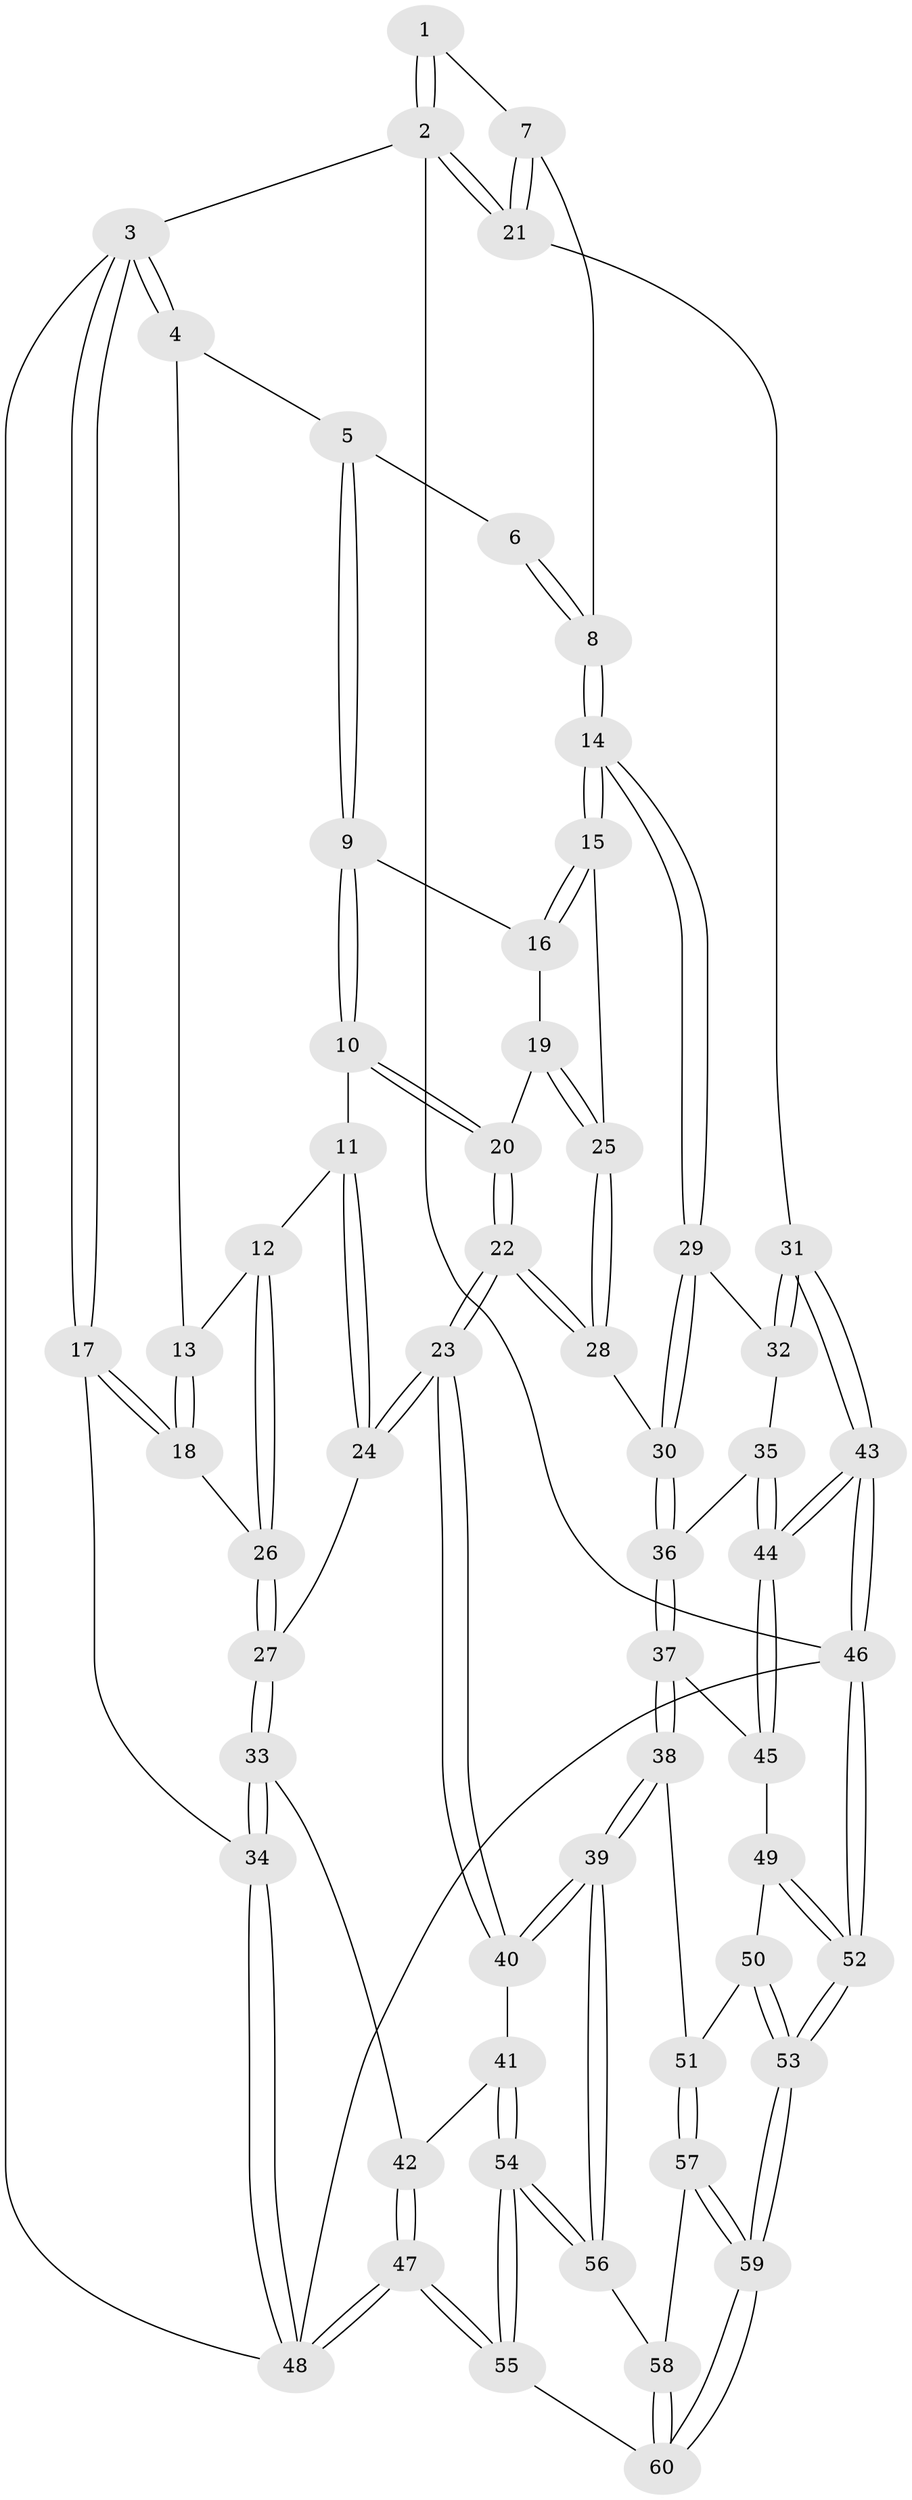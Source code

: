 // coarse degree distribution, {4: 0.5263157894736842, 3: 0.2631578947368421, 5: 0.15789473684210525, 6: 0.05263157894736842}
// Generated by graph-tools (version 1.1) at 2025/38/03/04/25 23:38:22]
// undirected, 60 vertices, 147 edges
graph export_dot {
  node [color=gray90,style=filled];
  1 [pos="+0.7756261583339135+0"];
  2 [pos="+1+0"];
  3 [pos="+0+0"];
  4 [pos="+0.18532935591069605+0"];
  5 [pos="+0.35054008709572376+0"];
  6 [pos="+0.43358476224306747+0"];
  7 [pos="+0.7823556327364195+0.17618738039337206"];
  8 [pos="+0.69485802144827+0.23408399508559524"];
  9 [pos="+0.35221784146514584+0"];
  10 [pos="+0.26732663512549776+0.2565209377437723"];
  11 [pos="+0.26461020724626005+0.25748616426729276"];
  12 [pos="+0.18175507714180084+0.2684743470473657"];
  13 [pos="+0.1518140689871833+0.06932794011841419"];
  14 [pos="+0.6917027927868131+0.24067603553589043"];
  15 [pos="+0.663676604613269+0.24654641921518242"];
  16 [pos="+0.4430153412485586+0.22959648796020748"];
  17 [pos="+0+0.3086527195986544"];
  18 [pos="+0+0.3067344281237702"];
  19 [pos="+0.3879491765101366+0.28157380921175146"];
  20 [pos="+0.37598470134007755+0.28721284632276817"];
  21 [pos="+1+0.1588834664924484"];
  22 [pos="+0.36019414665971927+0.5161849504270541"];
  23 [pos="+0.3195537080561816+0.5431039333021973"];
  24 [pos="+0.2955533363424866+0.5297845685229544"];
  25 [pos="+0.5001133706850703+0.3820884823475588"];
  26 [pos="+0.10421288966398438+0.32641618190017635"];
  27 [pos="+0.20011245276783235+0.49311974797019725"];
  28 [pos="+0.4631975400587061+0.5015591197486363"];
  29 [pos="+0.702742468300641+0.28777914508152397"];
  30 [pos="+0.5540440534670574+0.5327939178317042"];
  31 [pos="+1+0.53446298978947"];
  32 [pos="+0.8105482663605998+0.45418498958154785"];
  33 [pos="+0+0.6519097899881261"];
  34 [pos="+0+0.6393683586212418"];
  35 [pos="+0.6747668934928963+0.604629812279391"];
  36 [pos="+0.6279397047291895+0.6213511009715412"];
  37 [pos="+0.6033980736160184+0.7045695930198884"];
  38 [pos="+0.5097413931135885+0.7747529029096549"];
  39 [pos="+0.49501954854295055+0.7834273658725355"];
  40 [pos="+0.3163641582164915+0.6495595172449437"];
  41 [pos="+0.20638831706939417+0.759354358796314"];
  42 [pos="+0.10064865533489203+0.7437776051131059"];
  43 [pos="+1+0.7454406478096535"];
  44 [pos="+0.9256217784178151+0.7318848722480272"];
  45 [pos="+0.710506616256964+0.792466173022787"];
  46 [pos="+1+1"];
  47 [pos="+0+1"];
  48 [pos="+0+1"];
  49 [pos="+0.7108446889269834+0.8037782937314516"];
  50 [pos="+0.6922896016611741+0.8485968285259197"];
  51 [pos="+0.6667518461514759+0.8860078997879607"];
  52 [pos="+1+1"];
  53 [pos="+1+1"];
  54 [pos="+0.2714177602105352+0.9759007528800464"];
  55 [pos="+0.16727833125090869+1"];
  56 [pos="+0.47814886950722457+0.8569901655658972"];
  57 [pos="+0.6495744990530523+0.9502768125102873"];
  58 [pos="+0.5051692632443457+0.8934302390235387"];
  59 [pos="+0.8858652817001077+1"];
  60 [pos="+0.5347455270370678+1"];
  1 -- 2;
  1 -- 2;
  1 -- 7;
  2 -- 3;
  2 -- 21;
  2 -- 21;
  2 -- 46;
  3 -- 4;
  3 -- 4;
  3 -- 17;
  3 -- 17;
  3 -- 48;
  4 -- 5;
  4 -- 13;
  5 -- 6;
  5 -- 9;
  5 -- 9;
  6 -- 8;
  6 -- 8;
  7 -- 8;
  7 -- 21;
  7 -- 21;
  8 -- 14;
  8 -- 14;
  9 -- 10;
  9 -- 10;
  9 -- 16;
  10 -- 11;
  10 -- 20;
  10 -- 20;
  11 -- 12;
  11 -- 24;
  11 -- 24;
  12 -- 13;
  12 -- 26;
  12 -- 26;
  13 -- 18;
  13 -- 18;
  14 -- 15;
  14 -- 15;
  14 -- 29;
  14 -- 29;
  15 -- 16;
  15 -- 16;
  15 -- 25;
  16 -- 19;
  17 -- 18;
  17 -- 18;
  17 -- 34;
  18 -- 26;
  19 -- 20;
  19 -- 25;
  19 -- 25;
  20 -- 22;
  20 -- 22;
  21 -- 31;
  22 -- 23;
  22 -- 23;
  22 -- 28;
  22 -- 28;
  23 -- 24;
  23 -- 24;
  23 -- 40;
  23 -- 40;
  24 -- 27;
  25 -- 28;
  25 -- 28;
  26 -- 27;
  26 -- 27;
  27 -- 33;
  27 -- 33;
  28 -- 30;
  29 -- 30;
  29 -- 30;
  29 -- 32;
  30 -- 36;
  30 -- 36;
  31 -- 32;
  31 -- 32;
  31 -- 43;
  31 -- 43;
  32 -- 35;
  33 -- 34;
  33 -- 34;
  33 -- 42;
  34 -- 48;
  34 -- 48;
  35 -- 36;
  35 -- 44;
  35 -- 44;
  36 -- 37;
  36 -- 37;
  37 -- 38;
  37 -- 38;
  37 -- 45;
  38 -- 39;
  38 -- 39;
  38 -- 51;
  39 -- 40;
  39 -- 40;
  39 -- 56;
  39 -- 56;
  40 -- 41;
  41 -- 42;
  41 -- 54;
  41 -- 54;
  42 -- 47;
  42 -- 47;
  43 -- 44;
  43 -- 44;
  43 -- 46;
  43 -- 46;
  44 -- 45;
  44 -- 45;
  45 -- 49;
  46 -- 52;
  46 -- 52;
  46 -- 48;
  47 -- 48;
  47 -- 48;
  47 -- 55;
  47 -- 55;
  49 -- 50;
  49 -- 52;
  49 -- 52;
  50 -- 51;
  50 -- 53;
  50 -- 53;
  51 -- 57;
  51 -- 57;
  52 -- 53;
  52 -- 53;
  53 -- 59;
  53 -- 59;
  54 -- 55;
  54 -- 55;
  54 -- 56;
  54 -- 56;
  55 -- 60;
  56 -- 58;
  57 -- 58;
  57 -- 59;
  57 -- 59;
  58 -- 60;
  58 -- 60;
  59 -- 60;
  59 -- 60;
}

